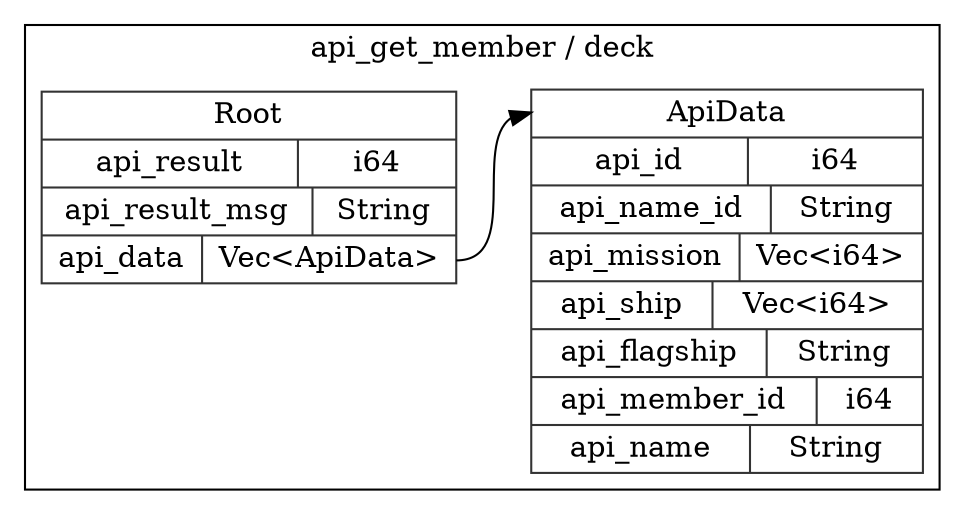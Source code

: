 digraph {
  rankdir=LR;
  subgraph cluster_0 {
    label="api_get_member / deck";
    node [style="filled", color=white, style="solid", color=gray20];
    api_get_member__deck__Root [label="<Root> Root  | { api_result | <api_result> i64 } | { api_result_msg | <api_result_msg> String } | { api_data | <api_data> Vec\<ApiData\> }", shape=record];
    api_get_member__deck__ApiData;
    api_get_member__deck__Root:api_data:e -> api_get_member__deck__ApiData:ApiData:w;
    api_get_member__deck__ApiData [label="<ApiData> ApiData  | { api_id | <api_id> i64 } | { api_name_id | <api_name_id> String } | { api_mission | <api_mission> Vec\<i64\> } | { api_ship | <api_ship> Vec\<i64\> } | { api_flagship | <api_flagship> String } | { api_member_id | <api_member_id> i64 } | { api_name | <api_name> String }", shape=record];
  }
}
